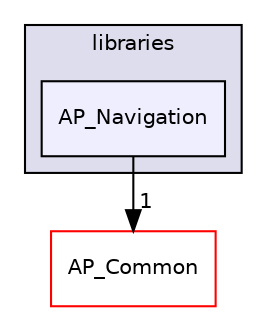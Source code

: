digraph "libraries/AP_Navigation" {
  compound=true
  node [ fontsize="10", fontname="Helvetica"];
  edge [ labelfontsize="10", labelfontname="Helvetica"];
  subgraph clusterdir_bc0718b08fb2015b8e59c47b2805f60c {
    graph [ bgcolor="#ddddee", pencolor="black", label="libraries" fontname="Helvetica", fontsize="10", URL="dir_bc0718b08fb2015b8e59c47b2805f60c.html"]
  dir_690d85a6e05e1dc29dc85bfa36fe054b [shape=box, label="AP_Navigation", style="filled", fillcolor="#eeeeff", pencolor="black", URL="dir_690d85a6e05e1dc29dc85bfa36fe054b.html"];
  }
  dir_df3f4256615fd4197927a84a019a8bd8 [shape=box label="AP_Common" fillcolor="white" style="filled" color="red" URL="dir_df3f4256615fd4197927a84a019a8bd8.html"];
  dir_690d85a6e05e1dc29dc85bfa36fe054b->dir_df3f4256615fd4197927a84a019a8bd8 [headlabel="1", labeldistance=1.5 headhref="dir_000126_000036.html"];
}
